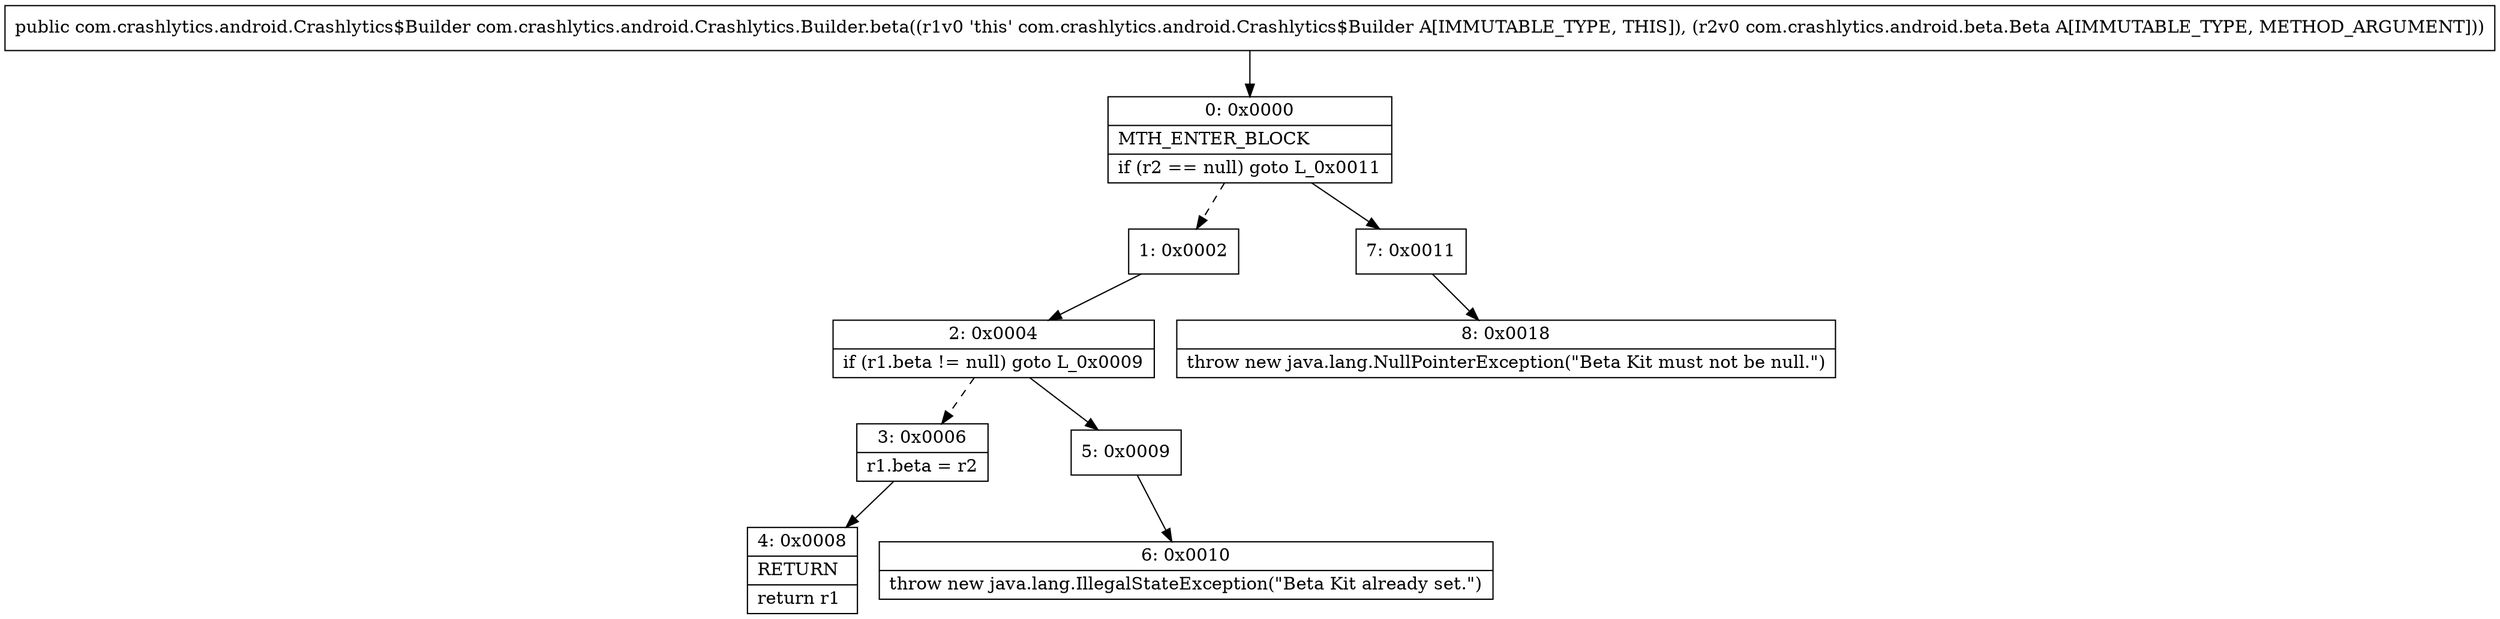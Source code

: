 digraph "CFG forcom.crashlytics.android.Crashlytics.Builder.beta(Lcom\/crashlytics\/android\/beta\/Beta;)Lcom\/crashlytics\/android\/Crashlytics$Builder;" {
Node_0 [shape=record,label="{0\:\ 0x0000|MTH_ENTER_BLOCK\l|if (r2 == null) goto L_0x0011\l}"];
Node_1 [shape=record,label="{1\:\ 0x0002}"];
Node_2 [shape=record,label="{2\:\ 0x0004|if (r1.beta != null) goto L_0x0009\l}"];
Node_3 [shape=record,label="{3\:\ 0x0006|r1.beta = r2\l}"];
Node_4 [shape=record,label="{4\:\ 0x0008|RETURN\l|return r1\l}"];
Node_5 [shape=record,label="{5\:\ 0x0009}"];
Node_6 [shape=record,label="{6\:\ 0x0010|throw new java.lang.IllegalStateException(\"Beta Kit already set.\")\l}"];
Node_7 [shape=record,label="{7\:\ 0x0011}"];
Node_8 [shape=record,label="{8\:\ 0x0018|throw new java.lang.NullPointerException(\"Beta Kit must not be null.\")\l}"];
MethodNode[shape=record,label="{public com.crashlytics.android.Crashlytics$Builder com.crashlytics.android.Crashlytics.Builder.beta((r1v0 'this' com.crashlytics.android.Crashlytics$Builder A[IMMUTABLE_TYPE, THIS]), (r2v0 com.crashlytics.android.beta.Beta A[IMMUTABLE_TYPE, METHOD_ARGUMENT])) }"];
MethodNode -> Node_0;
Node_0 -> Node_1[style=dashed];
Node_0 -> Node_7;
Node_1 -> Node_2;
Node_2 -> Node_3[style=dashed];
Node_2 -> Node_5;
Node_3 -> Node_4;
Node_5 -> Node_6;
Node_7 -> Node_8;
}

